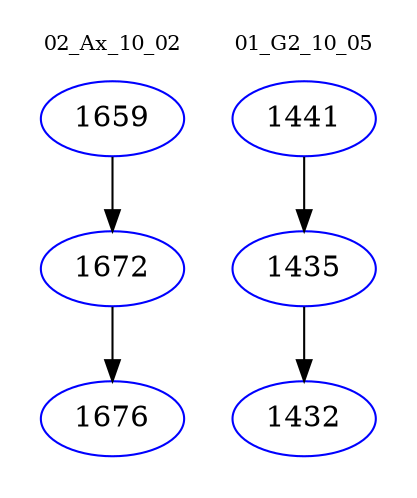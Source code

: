 digraph{
subgraph cluster_0 {
color = white
label = "02_Ax_10_02";
fontsize=10;
T0_1659 [label="1659", color="blue"]
T0_1659 -> T0_1672 [color="black"]
T0_1672 [label="1672", color="blue"]
T0_1672 -> T0_1676 [color="black"]
T0_1676 [label="1676", color="blue"]
}
subgraph cluster_1 {
color = white
label = "01_G2_10_05";
fontsize=10;
T1_1441 [label="1441", color="blue"]
T1_1441 -> T1_1435 [color="black"]
T1_1435 [label="1435", color="blue"]
T1_1435 -> T1_1432 [color="black"]
T1_1432 [label="1432", color="blue"]
}
}
